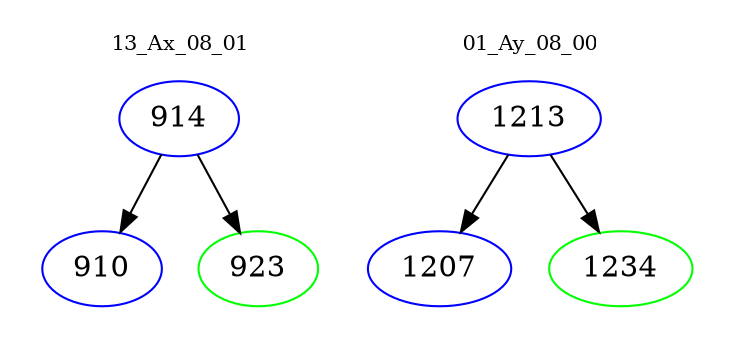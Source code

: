 digraph{
subgraph cluster_0 {
color = white
label = "13_Ax_08_01";
fontsize=10;
T0_914 [label="914", color="blue"]
T0_914 -> T0_910 [color="black"]
T0_910 [label="910", color="blue"]
T0_914 -> T0_923 [color="black"]
T0_923 [label="923", color="green"]
}
subgraph cluster_1 {
color = white
label = "01_Ay_08_00";
fontsize=10;
T1_1213 [label="1213", color="blue"]
T1_1213 -> T1_1207 [color="black"]
T1_1207 [label="1207", color="blue"]
T1_1213 -> T1_1234 [color="black"]
T1_1234 [label="1234", color="green"]
}
}
